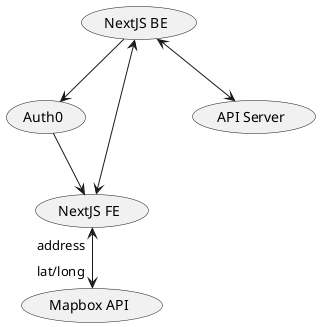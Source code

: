 @startuml

(NextJS BE) --> (Auth0)
(Auth0) --> (NextJS FE)
(NextJS BE) <--> (API Server)
(NextJS BE) <--> (NextJS FE)

(NextJS FE) "address" <--> "lat/long" (Mapbox API)

@enduml